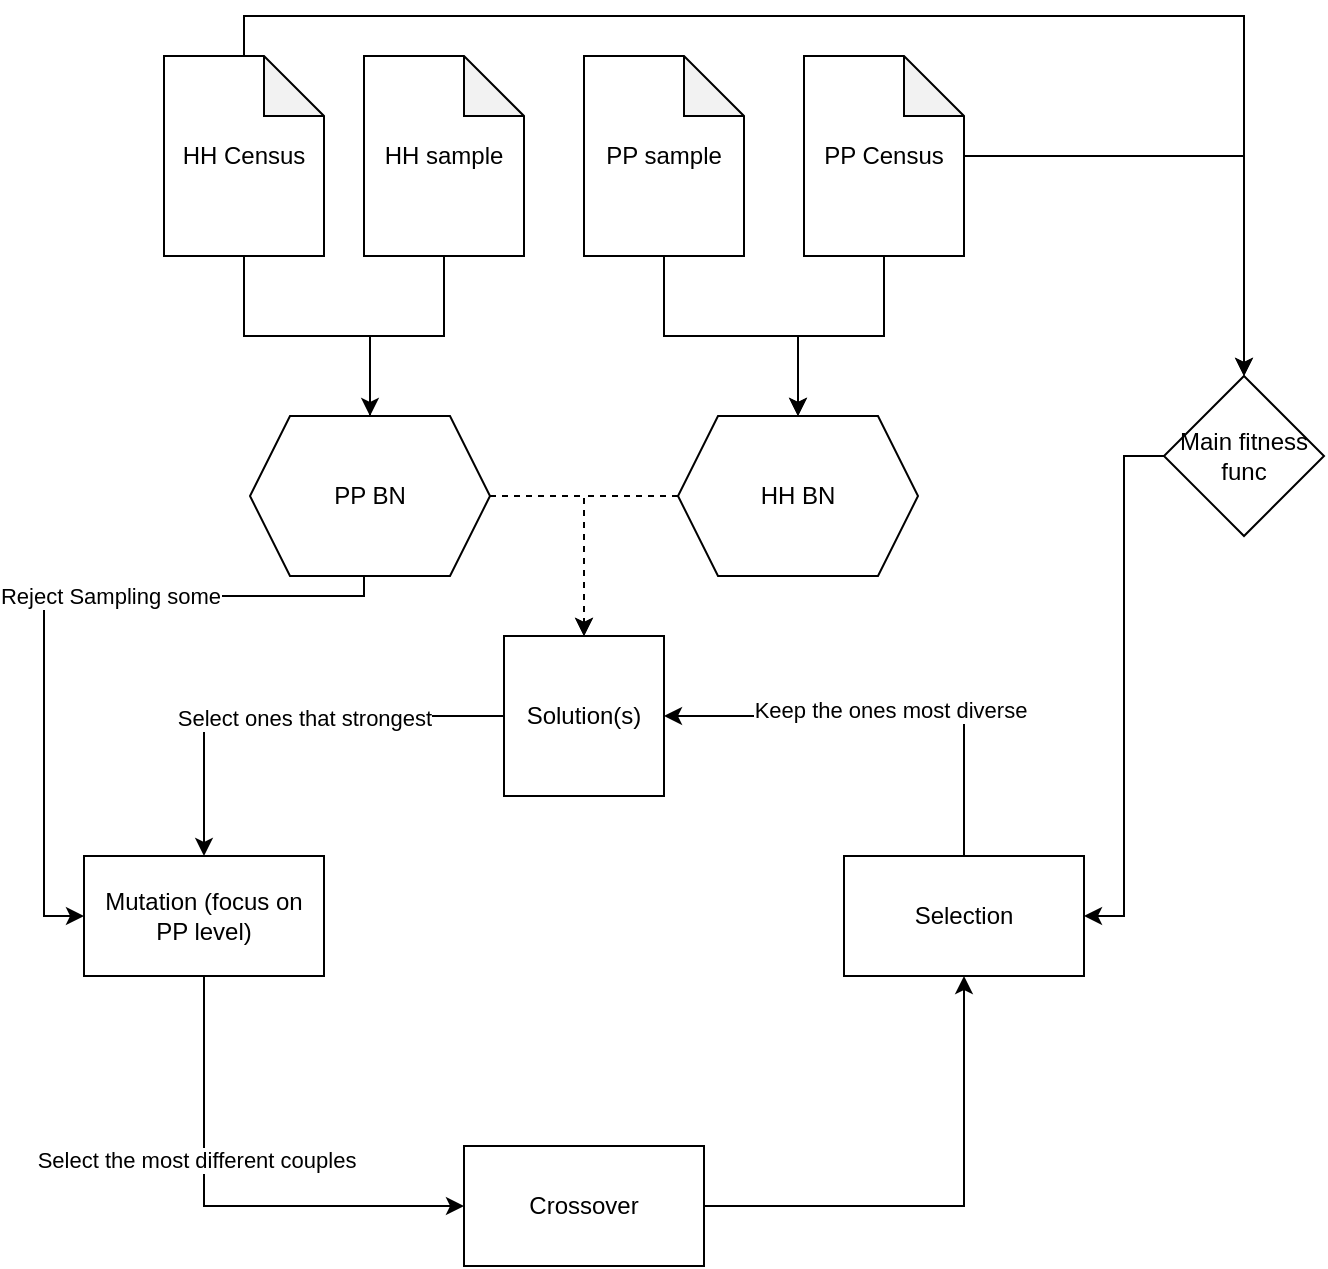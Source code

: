 <mxfile version="21.3.2" type="github">
  <diagram name="Page-1" id="M-VxKTPD5DRaOb1jhItE">
    <mxGraphModel dx="678" dy="386" grid="1" gridSize="10" guides="1" tooltips="1" connect="1" arrows="1" fold="1" page="1" pageScale="1" pageWidth="827" pageHeight="1169" math="0" shadow="0">
      <root>
        <mxCell id="0" />
        <mxCell id="1" parent="0" />
        <mxCell id="pnYCGuM_4Pa2nasa4k_5-19" style="edgeStyle=orthogonalEdgeStyle;rounded=0;orthogonalLoop=1;jettySize=auto;html=1;entryX=0.5;entryY=0;entryDx=0;entryDy=0;" edge="1" parent="1" source="pnYCGuM_4Pa2nasa4k_5-2" target="pnYCGuM_4Pa2nasa4k_5-6">
          <mxGeometry relative="1" as="geometry" />
        </mxCell>
        <mxCell id="pnYCGuM_4Pa2nasa4k_5-2" value="HH sample" style="shape=note;whiteSpace=wrap;html=1;backgroundOutline=1;darkOpacity=0.05;" vertex="1" parent="1">
          <mxGeometry x="260" y="40" width="80" height="100" as="geometry" />
        </mxCell>
        <mxCell id="pnYCGuM_4Pa2nasa4k_5-20" style="edgeStyle=orthogonalEdgeStyle;rounded=0;orthogonalLoop=1;jettySize=auto;html=1;entryX=0.5;entryY=0;entryDx=0;entryDy=0;" edge="1" parent="1" source="pnYCGuM_4Pa2nasa4k_5-3" target="pnYCGuM_4Pa2nasa4k_5-7">
          <mxGeometry relative="1" as="geometry" />
        </mxCell>
        <mxCell id="pnYCGuM_4Pa2nasa4k_5-3" value="PP sample" style="shape=note;whiteSpace=wrap;html=1;backgroundOutline=1;darkOpacity=0.05;" vertex="1" parent="1">
          <mxGeometry x="370" y="40" width="80" height="100" as="geometry" />
        </mxCell>
        <mxCell id="pnYCGuM_4Pa2nasa4k_5-17" style="edgeStyle=orthogonalEdgeStyle;rounded=0;orthogonalLoop=1;jettySize=auto;html=1;" edge="1" parent="1" source="pnYCGuM_4Pa2nasa4k_5-4" target="pnYCGuM_4Pa2nasa4k_5-14">
          <mxGeometry relative="1" as="geometry" />
        </mxCell>
        <mxCell id="pnYCGuM_4Pa2nasa4k_5-21" style="edgeStyle=orthogonalEdgeStyle;rounded=0;orthogonalLoop=1;jettySize=auto;html=1;entryX=0.5;entryY=0;entryDx=0;entryDy=0;" edge="1" parent="1" source="pnYCGuM_4Pa2nasa4k_5-4" target="pnYCGuM_4Pa2nasa4k_5-7">
          <mxGeometry relative="1" as="geometry" />
        </mxCell>
        <mxCell id="pnYCGuM_4Pa2nasa4k_5-4" value="PP Census" style="shape=note;whiteSpace=wrap;html=1;backgroundOutline=1;darkOpacity=0.05;" vertex="1" parent="1">
          <mxGeometry x="480" y="40" width="80" height="100" as="geometry" />
        </mxCell>
        <mxCell id="pnYCGuM_4Pa2nasa4k_5-18" style="edgeStyle=orthogonalEdgeStyle;rounded=0;orthogonalLoop=1;jettySize=auto;html=1;entryX=0;entryY=0.5;entryDx=0;entryDy=0;" edge="1" parent="1" source="pnYCGuM_4Pa2nasa4k_5-5" target="pnYCGuM_4Pa2nasa4k_5-6">
          <mxGeometry relative="1" as="geometry">
            <Array as="points">
              <mxPoint x="200" y="180" />
              <mxPoint x="263" y="180" />
              <mxPoint x="263" y="260" />
            </Array>
          </mxGeometry>
        </mxCell>
        <mxCell id="pnYCGuM_4Pa2nasa4k_5-35" style="edgeStyle=orthogonalEdgeStyle;rounded=0;orthogonalLoop=1;jettySize=auto;html=1;" edge="1" parent="1" source="pnYCGuM_4Pa2nasa4k_5-5" target="pnYCGuM_4Pa2nasa4k_5-14">
          <mxGeometry relative="1" as="geometry">
            <Array as="points">
              <mxPoint x="200" y="20" />
              <mxPoint x="700" y="20" />
            </Array>
          </mxGeometry>
        </mxCell>
        <mxCell id="pnYCGuM_4Pa2nasa4k_5-5" value="HH Census" style="shape=note;whiteSpace=wrap;html=1;backgroundOutline=1;darkOpacity=0.05;" vertex="1" parent="1">
          <mxGeometry x="160" y="40" width="80" height="100" as="geometry" />
        </mxCell>
        <mxCell id="pnYCGuM_4Pa2nasa4k_5-9" style="edgeStyle=orthogonalEdgeStyle;rounded=0;orthogonalLoop=1;jettySize=auto;html=1;dashed=1;" edge="1" parent="1" source="pnYCGuM_4Pa2nasa4k_5-6" target="pnYCGuM_4Pa2nasa4k_5-8">
          <mxGeometry relative="1" as="geometry" />
        </mxCell>
        <mxCell id="pnYCGuM_4Pa2nasa4k_5-30" style="edgeStyle=orthogonalEdgeStyle;rounded=0;orthogonalLoop=1;jettySize=auto;html=1;entryX=0;entryY=0.5;entryDx=0;entryDy=0;" edge="1" parent="1" source="pnYCGuM_4Pa2nasa4k_5-6" target="pnYCGuM_4Pa2nasa4k_5-11">
          <mxGeometry relative="1" as="geometry">
            <Array as="points">
              <mxPoint x="260" y="310" />
              <mxPoint x="100" y="310" />
              <mxPoint x="100" y="470" />
            </Array>
          </mxGeometry>
        </mxCell>
        <mxCell id="pnYCGuM_4Pa2nasa4k_5-31" value="Reject Sampling some" style="edgeLabel;html=1;align=center;verticalAlign=middle;resizable=0;points=[];" vertex="1" connectable="0" parent="pnYCGuM_4Pa2nasa4k_5-30">
          <mxGeometry x="-0.216" relative="1" as="geometry">
            <mxPoint as="offset" />
          </mxGeometry>
        </mxCell>
        <mxCell id="pnYCGuM_4Pa2nasa4k_5-6" value="PP BN" style="shape=hexagon;perimeter=hexagonPerimeter2;whiteSpace=wrap;html=1;fixedSize=1;" vertex="1" parent="1">
          <mxGeometry x="203" y="220" width="120" height="80" as="geometry" />
        </mxCell>
        <mxCell id="pnYCGuM_4Pa2nasa4k_5-10" style="edgeStyle=orthogonalEdgeStyle;rounded=0;orthogonalLoop=1;jettySize=auto;html=1;entryX=0.5;entryY=0;entryDx=0;entryDy=0;dashed=1;" edge="1" parent="1" source="pnYCGuM_4Pa2nasa4k_5-7" target="pnYCGuM_4Pa2nasa4k_5-8">
          <mxGeometry relative="1" as="geometry" />
        </mxCell>
        <mxCell id="pnYCGuM_4Pa2nasa4k_5-7" value="HH BN" style="shape=hexagon;perimeter=hexagonPerimeter2;whiteSpace=wrap;html=1;fixedSize=1;" vertex="1" parent="1">
          <mxGeometry x="417" y="220" width="120" height="80" as="geometry" />
        </mxCell>
        <mxCell id="pnYCGuM_4Pa2nasa4k_5-26" style="edgeStyle=orthogonalEdgeStyle;rounded=0;orthogonalLoop=1;jettySize=auto;html=1;entryX=0.5;entryY=0;entryDx=0;entryDy=0;" edge="1" parent="1" source="pnYCGuM_4Pa2nasa4k_5-8" target="pnYCGuM_4Pa2nasa4k_5-11">
          <mxGeometry relative="1" as="geometry" />
        </mxCell>
        <mxCell id="pnYCGuM_4Pa2nasa4k_5-29" value="Select ones that strongest" style="edgeLabel;html=1;align=center;verticalAlign=middle;resizable=0;points=[];" vertex="1" connectable="0" parent="pnYCGuM_4Pa2nasa4k_5-26">
          <mxGeometry x="-0.093" y="1" relative="1" as="geometry">
            <mxPoint as="offset" />
          </mxGeometry>
        </mxCell>
        <mxCell id="pnYCGuM_4Pa2nasa4k_5-8" value="Solution(s)" style="whiteSpace=wrap;html=1;aspect=fixed;" vertex="1" parent="1">
          <mxGeometry x="330" y="330" width="80" height="80" as="geometry" />
        </mxCell>
        <mxCell id="pnYCGuM_4Pa2nasa4k_5-24" style="edgeStyle=orthogonalEdgeStyle;rounded=0;orthogonalLoop=1;jettySize=auto;html=1;entryX=0;entryY=0.5;entryDx=0;entryDy=0;" edge="1" parent="1" source="pnYCGuM_4Pa2nasa4k_5-11" target="pnYCGuM_4Pa2nasa4k_5-12">
          <mxGeometry relative="1" as="geometry">
            <Array as="points">
              <mxPoint x="180" y="615" />
            </Array>
          </mxGeometry>
        </mxCell>
        <mxCell id="pnYCGuM_4Pa2nasa4k_5-25" value="Select the most different couples" style="edgeLabel;html=1;align=center;verticalAlign=middle;resizable=0;points=[];" vertex="1" connectable="0" parent="pnYCGuM_4Pa2nasa4k_5-24">
          <mxGeometry x="-0.255" y="-4" relative="1" as="geometry">
            <mxPoint as="offset" />
          </mxGeometry>
        </mxCell>
        <mxCell id="pnYCGuM_4Pa2nasa4k_5-11" value="Mutation (focus on PP level)" style="rounded=0;whiteSpace=wrap;html=1;" vertex="1" parent="1">
          <mxGeometry x="120" y="440" width="120" height="60" as="geometry" />
        </mxCell>
        <mxCell id="pnYCGuM_4Pa2nasa4k_5-28" style="edgeStyle=orthogonalEdgeStyle;rounded=0;orthogonalLoop=1;jettySize=auto;html=1;entryX=0.5;entryY=1;entryDx=0;entryDy=0;" edge="1" parent="1" source="pnYCGuM_4Pa2nasa4k_5-12" target="pnYCGuM_4Pa2nasa4k_5-13">
          <mxGeometry relative="1" as="geometry" />
        </mxCell>
        <mxCell id="pnYCGuM_4Pa2nasa4k_5-12" value="Crossover" style="rounded=0;whiteSpace=wrap;html=1;" vertex="1" parent="1">
          <mxGeometry x="310" y="585" width="120" height="60" as="geometry" />
        </mxCell>
        <mxCell id="pnYCGuM_4Pa2nasa4k_5-33" style="edgeStyle=orthogonalEdgeStyle;rounded=0;orthogonalLoop=1;jettySize=auto;html=1;entryX=1;entryY=0.5;entryDx=0;entryDy=0;" edge="1" parent="1" source="pnYCGuM_4Pa2nasa4k_5-13" target="pnYCGuM_4Pa2nasa4k_5-8">
          <mxGeometry relative="1" as="geometry">
            <Array as="points">
              <mxPoint x="560" y="370" />
            </Array>
          </mxGeometry>
        </mxCell>
        <mxCell id="pnYCGuM_4Pa2nasa4k_5-34" value="Keep the ones most diverse" style="edgeLabel;html=1;align=center;verticalAlign=middle;resizable=0;points=[];" vertex="1" connectable="0" parent="pnYCGuM_4Pa2nasa4k_5-33">
          <mxGeometry x="-0.023" y="-3" relative="1" as="geometry">
            <mxPoint as="offset" />
          </mxGeometry>
        </mxCell>
        <mxCell id="pnYCGuM_4Pa2nasa4k_5-13" value="Selection" style="rounded=0;whiteSpace=wrap;html=1;" vertex="1" parent="1">
          <mxGeometry x="500" y="440" width="120" height="60" as="geometry" />
        </mxCell>
        <mxCell id="pnYCGuM_4Pa2nasa4k_5-32" style="edgeStyle=orthogonalEdgeStyle;rounded=0;orthogonalLoop=1;jettySize=auto;html=1;entryX=1;entryY=0.5;entryDx=0;entryDy=0;" edge="1" parent="1" source="pnYCGuM_4Pa2nasa4k_5-14" target="pnYCGuM_4Pa2nasa4k_5-13">
          <mxGeometry relative="1" as="geometry" />
        </mxCell>
        <mxCell id="pnYCGuM_4Pa2nasa4k_5-14" value="Main fitness func" style="rhombus;whiteSpace=wrap;html=1;" vertex="1" parent="1">
          <mxGeometry x="660" y="200" width="80" height="80" as="geometry" />
        </mxCell>
      </root>
    </mxGraphModel>
  </diagram>
</mxfile>
